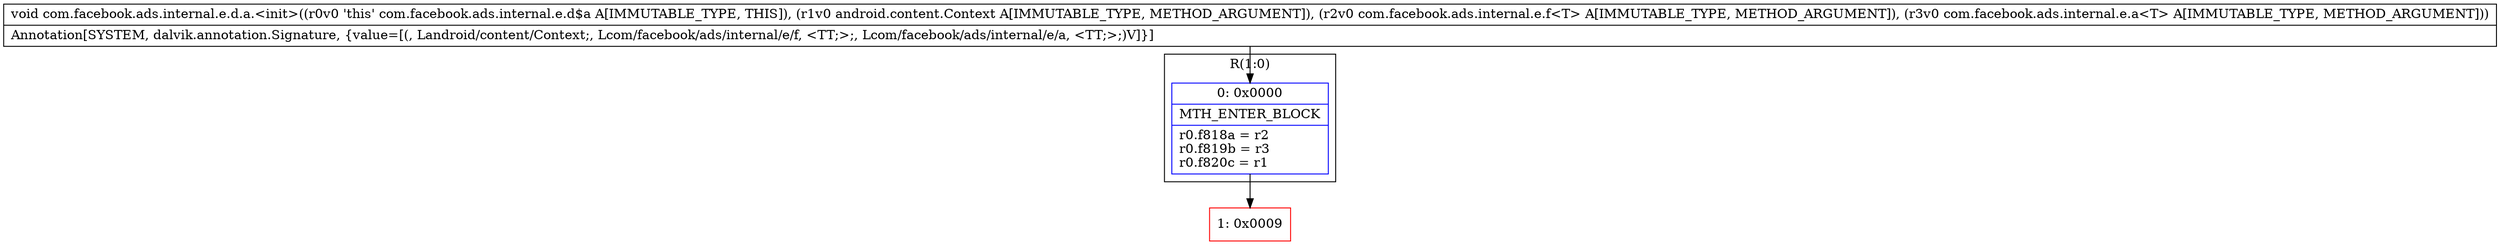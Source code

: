 digraph "CFG forcom.facebook.ads.internal.e.d.a.\<init\>(Landroid\/content\/Context;Lcom\/facebook\/ads\/internal\/e\/f;Lcom\/facebook\/ads\/internal\/e\/a;)V" {
subgraph cluster_Region_951033662 {
label = "R(1:0)";
node [shape=record,color=blue];
Node_0 [shape=record,label="{0\:\ 0x0000|MTH_ENTER_BLOCK\l|r0.f818a = r2\lr0.f819b = r3\lr0.f820c = r1\l}"];
}
Node_1 [shape=record,color=red,label="{1\:\ 0x0009}"];
MethodNode[shape=record,label="{void com.facebook.ads.internal.e.d.a.\<init\>((r0v0 'this' com.facebook.ads.internal.e.d$a A[IMMUTABLE_TYPE, THIS]), (r1v0 android.content.Context A[IMMUTABLE_TYPE, METHOD_ARGUMENT]), (r2v0 com.facebook.ads.internal.e.f\<T\> A[IMMUTABLE_TYPE, METHOD_ARGUMENT]), (r3v0 com.facebook.ads.internal.e.a\<T\> A[IMMUTABLE_TYPE, METHOD_ARGUMENT]))  | Annotation[SYSTEM, dalvik.annotation.Signature, \{value=[(, Landroid\/content\/Context;, Lcom\/facebook\/ads\/internal\/e\/f, \<TT;\>;, Lcom\/facebook\/ads\/internal\/e\/a, \<TT;\>;)V]\}]\l}"];
MethodNode -> Node_0;
Node_0 -> Node_1;
}

